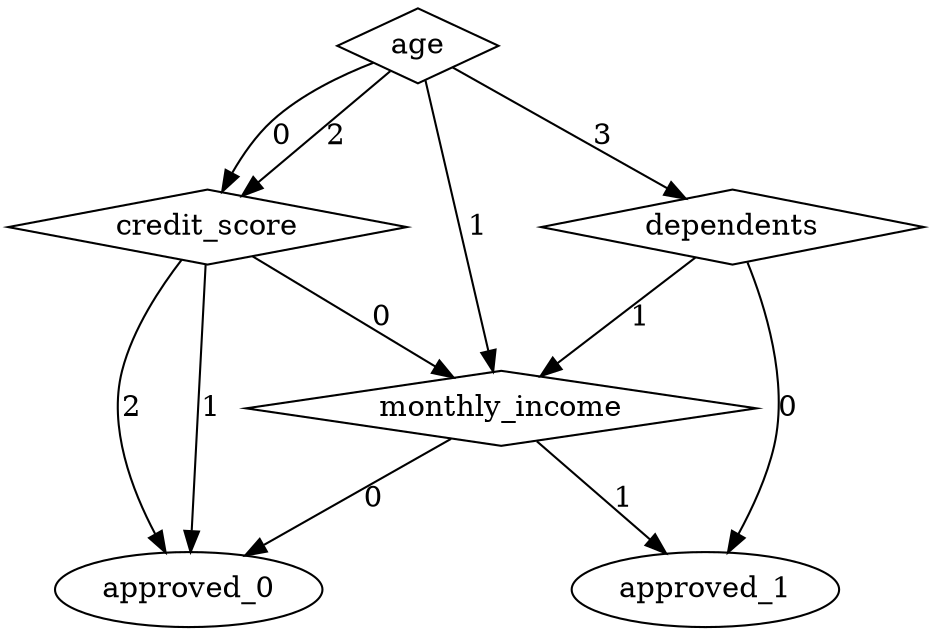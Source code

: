 digraph {
node [label=approved_1,style=""] approved_1
node [label=approved_0,style=""] approved_0
node [label=approved_0,style=""] approved_0
node [label=approved_0,style=""] approved_0
node [label=approved_1,style=""] approved_1
node [label=monthly_income,shape="diamond",style=""] 3
node [label=credit_score,shape="diamond",style=""] 2
node [label=dependents,shape="diamond",style=""] 1
node [label=age,shape="diamond",style=""] 0

3 -> approved_1 [label="1"]
3 -> approved_0 [label="0"]
2 -> approved_0 [label="2"]
2 -> approved_0 [label="1"]
2 -> 3 [label="0"]
1 -> 3 [label="1"]
1 -> approved_1 [label="0"]
0 -> 1 [label="3"]
0 -> 2 [label="2"]
0 -> 3 [label="1"]
0 -> 2 [label="0"]
}